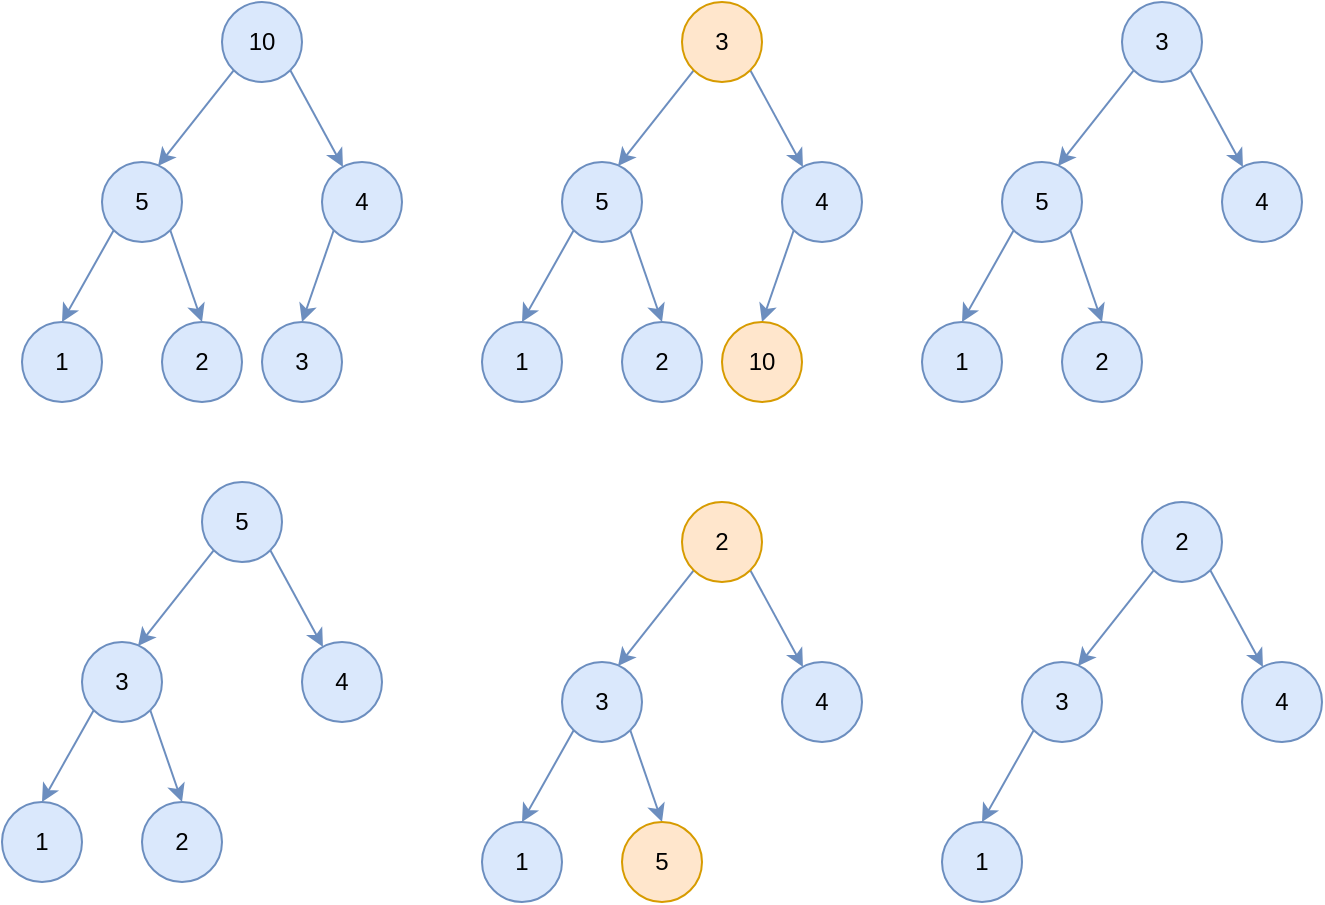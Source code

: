 <mxfile version="14.9.8" type="github">
  <diagram id="nKVX8SFMybgMvqBtlOaz" name="Page-1">
    <mxGraphModel dx="946" dy="536" grid="1" gridSize="10" guides="1" tooltips="1" connect="1" arrows="1" fold="1" page="1" pageScale="1" pageWidth="827" pageHeight="1169" math="0" shadow="0">
      <root>
        <mxCell id="0" />
        <mxCell id="1" parent="0" />
        <mxCell id="u0iD2JGVzDhUj8aNyE8c-1" style="rounded=0;orthogonalLoop=1;jettySize=auto;html=1;exitX=0;exitY=1;exitDx=0;exitDy=0;entryX=0.7;entryY=0.05;entryDx=0;entryDy=0;entryPerimeter=0;fillColor=#dae8fc;strokeColor=#6c8ebf;" edge="1" parent="1" source="u0iD2JGVzDhUj8aNyE8c-3" target="u0iD2JGVzDhUj8aNyE8c-6">
          <mxGeometry relative="1" as="geometry" />
        </mxCell>
        <mxCell id="u0iD2JGVzDhUj8aNyE8c-2" style="edgeStyle=none;rounded=0;orthogonalLoop=1;jettySize=auto;html=1;exitX=1;exitY=1;exitDx=0;exitDy=0;fillColor=#dae8fc;strokeColor=#6c8ebf;" edge="1" parent="1" source="u0iD2JGVzDhUj8aNyE8c-3" target="u0iD2JGVzDhUj8aNyE8c-8">
          <mxGeometry relative="1" as="geometry" />
        </mxCell>
        <mxCell id="u0iD2JGVzDhUj8aNyE8c-3" value="10" style="ellipse;whiteSpace=wrap;html=1;aspect=fixed;fillColor=#dae8fc;strokeColor=#6c8ebf;" vertex="1" parent="1">
          <mxGeometry x="300" y="120" width="40" height="40" as="geometry" />
        </mxCell>
        <mxCell id="u0iD2JGVzDhUj8aNyE8c-4" style="edgeStyle=none;rounded=0;orthogonalLoop=1;jettySize=auto;html=1;exitX=0;exitY=1;exitDx=0;exitDy=0;entryX=0.5;entryY=0;entryDx=0;entryDy=0;fillColor=#dae8fc;strokeColor=#6c8ebf;" edge="1" parent="1" source="u0iD2JGVzDhUj8aNyE8c-6">
          <mxGeometry relative="1" as="geometry">
            <mxPoint x="220" y="280" as="targetPoint" />
          </mxGeometry>
        </mxCell>
        <mxCell id="u0iD2JGVzDhUj8aNyE8c-5" style="edgeStyle=none;rounded=0;orthogonalLoop=1;jettySize=auto;html=1;exitX=1;exitY=1;exitDx=0;exitDy=0;entryX=0.5;entryY=0;entryDx=0;entryDy=0;fillColor=#dae8fc;strokeColor=#6c8ebf;" edge="1" parent="1" source="u0iD2JGVzDhUj8aNyE8c-6" target="u0iD2JGVzDhUj8aNyE8c-9">
          <mxGeometry relative="1" as="geometry" />
        </mxCell>
        <mxCell id="u0iD2JGVzDhUj8aNyE8c-6" value="5" style="ellipse;whiteSpace=wrap;html=1;aspect=fixed;fillColor=#dae8fc;strokeColor=#6c8ebf;" vertex="1" parent="1">
          <mxGeometry x="240" y="200" width="40" height="40" as="geometry" />
        </mxCell>
        <mxCell id="u0iD2JGVzDhUj8aNyE8c-7" style="edgeStyle=none;rounded=0;orthogonalLoop=1;jettySize=auto;html=1;exitX=0;exitY=1;exitDx=0;exitDy=0;entryX=0.5;entryY=0;entryDx=0;entryDy=0;fillColor=#dae8fc;strokeColor=#6c8ebf;" edge="1" parent="1" source="u0iD2JGVzDhUj8aNyE8c-8" target="u0iD2JGVzDhUj8aNyE8c-10">
          <mxGeometry relative="1" as="geometry" />
        </mxCell>
        <mxCell id="u0iD2JGVzDhUj8aNyE8c-8" value="4" style="ellipse;whiteSpace=wrap;html=1;aspect=fixed;fillColor=#dae8fc;strokeColor=#6c8ebf;" vertex="1" parent="1">
          <mxGeometry x="350" y="200" width="40" height="40" as="geometry" />
        </mxCell>
        <mxCell id="u0iD2JGVzDhUj8aNyE8c-9" value="2" style="ellipse;whiteSpace=wrap;html=1;aspect=fixed;fillColor=#dae8fc;strokeColor=#6c8ebf;" vertex="1" parent="1">
          <mxGeometry x="270" y="280" width="40" height="40" as="geometry" />
        </mxCell>
        <mxCell id="u0iD2JGVzDhUj8aNyE8c-10" value="3" style="ellipse;whiteSpace=wrap;html=1;aspect=fixed;fillColor=#dae8fc;strokeColor=#6c8ebf;" vertex="1" parent="1">
          <mxGeometry x="320" y="280" width="40" height="40" as="geometry" />
        </mxCell>
        <mxCell id="u0iD2JGVzDhUj8aNyE8c-11" value="1" style="ellipse;whiteSpace=wrap;html=1;aspect=fixed;fillColor=#dae8fc;strokeColor=#6c8ebf;" vertex="1" parent="1">
          <mxGeometry x="200" y="280" width="40" height="40" as="geometry" />
        </mxCell>
        <mxCell id="u0iD2JGVzDhUj8aNyE8c-12" style="rounded=0;orthogonalLoop=1;jettySize=auto;html=1;exitX=0;exitY=1;exitDx=0;exitDy=0;entryX=0.7;entryY=0.05;entryDx=0;entryDy=0;entryPerimeter=0;fillColor=#dae8fc;strokeColor=#6c8ebf;" edge="1" parent="1" source="u0iD2JGVzDhUj8aNyE8c-14" target="u0iD2JGVzDhUj8aNyE8c-17">
          <mxGeometry relative="1" as="geometry" />
        </mxCell>
        <mxCell id="u0iD2JGVzDhUj8aNyE8c-13" style="edgeStyle=none;rounded=0;orthogonalLoop=1;jettySize=auto;html=1;exitX=1;exitY=1;exitDx=0;exitDy=0;fillColor=#dae8fc;strokeColor=#6c8ebf;" edge="1" parent="1" source="u0iD2JGVzDhUj8aNyE8c-14" target="u0iD2JGVzDhUj8aNyE8c-19">
          <mxGeometry relative="1" as="geometry" />
        </mxCell>
        <mxCell id="u0iD2JGVzDhUj8aNyE8c-14" value="3" style="ellipse;whiteSpace=wrap;html=1;aspect=fixed;fillColor=#ffe6cc;strokeColor=#d79b00;" vertex="1" parent="1">
          <mxGeometry x="530" y="120" width="40" height="40" as="geometry" />
        </mxCell>
        <mxCell id="u0iD2JGVzDhUj8aNyE8c-15" style="edgeStyle=none;rounded=0;orthogonalLoop=1;jettySize=auto;html=1;exitX=0;exitY=1;exitDx=0;exitDy=0;entryX=0.5;entryY=0;entryDx=0;entryDy=0;fillColor=#dae8fc;strokeColor=#6c8ebf;" edge="1" parent="1" source="u0iD2JGVzDhUj8aNyE8c-17">
          <mxGeometry relative="1" as="geometry">
            <mxPoint x="450" y="280" as="targetPoint" />
          </mxGeometry>
        </mxCell>
        <mxCell id="u0iD2JGVzDhUj8aNyE8c-16" style="edgeStyle=none;rounded=0;orthogonalLoop=1;jettySize=auto;html=1;exitX=1;exitY=1;exitDx=0;exitDy=0;entryX=0.5;entryY=0;entryDx=0;entryDy=0;fillColor=#dae8fc;strokeColor=#6c8ebf;" edge="1" parent="1" source="u0iD2JGVzDhUj8aNyE8c-17" target="u0iD2JGVzDhUj8aNyE8c-20">
          <mxGeometry relative="1" as="geometry" />
        </mxCell>
        <mxCell id="u0iD2JGVzDhUj8aNyE8c-17" value="5" style="ellipse;whiteSpace=wrap;html=1;aspect=fixed;fillColor=#dae8fc;strokeColor=#6c8ebf;" vertex="1" parent="1">
          <mxGeometry x="470" y="200" width="40" height="40" as="geometry" />
        </mxCell>
        <mxCell id="u0iD2JGVzDhUj8aNyE8c-18" style="edgeStyle=none;rounded=0;orthogonalLoop=1;jettySize=auto;html=1;exitX=0;exitY=1;exitDx=0;exitDy=0;entryX=0.5;entryY=0;entryDx=0;entryDy=0;fillColor=#dae8fc;strokeColor=#6c8ebf;" edge="1" parent="1" source="u0iD2JGVzDhUj8aNyE8c-19" target="u0iD2JGVzDhUj8aNyE8c-21">
          <mxGeometry relative="1" as="geometry" />
        </mxCell>
        <mxCell id="u0iD2JGVzDhUj8aNyE8c-19" value="4" style="ellipse;whiteSpace=wrap;html=1;aspect=fixed;fillColor=#dae8fc;strokeColor=#6c8ebf;" vertex="1" parent="1">
          <mxGeometry x="580" y="200" width="40" height="40" as="geometry" />
        </mxCell>
        <mxCell id="u0iD2JGVzDhUj8aNyE8c-20" value="2" style="ellipse;whiteSpace=wrap;html=1;aspect=fixed;fillColor=#dae8fc;strokeColor=#6c8ebf;" vertex="1" parent="1">
          <mxGeometry x="500" y="280" width="40" height="40" as="geometry" />
        </mxCell>
        <mxCell id="u0iD2JGVzDhUj8aNyE8c-21" value="10" style="ellipse;whiteSpace=wrap;html=1;aspect=fixed;fillColor=#ffe6cc;strokeColor=#d79b00;" vertex="1" parent="1">
          <mxGeometry x="550" y="280" width="40" height="40" as="geometry" />
        </mxCell>
        <mxCell id="u0iD2JGVzDhUj8aNyE8c-22" value="1" style="ellipse;whiteSpace=wrap;html=1;aspect=fixed;fillColor=#dae8fc;strokeColor=#6c8ebf;" vertex="1" parent="1">
          <mxGeometry x="430" y="280" width="40" height="40" as="geometry" />
        </mxCell>
        <mxCell id="u0iD2JGVzDhUj8aNyE8c-23" style="rounded=0;orthogonalLoop=1;jettySize=auto;html=1;exitX=0;exitY=1;exitDx=0;exitDy=0;entryX=0.7;entryY=0.05;entryDx=0;entryDy=0;entryPerimeter=0;fillColor=#dae8fc;strokeColor=#6c8ebf;" edge="1" parent="1" source="u0iD2JGVzDhUj8aNyE8c-25" target="u0iD2JGVzDhUj8aNyE8c-28">
          <mxGeometry relative="1" as="geometry" />
        </mxCell>
        <mxCell id="u0iD2JGVzDhUj8aNyE8c-24" style="edgeStyle=none;rounded=0;orthogonalLoop=1;jettySize=auto;html=1;exitX=1;exitY=1;exitDx=0;exitDy=0;fillColor=#dae8fc;strokeColor=#6c8ebf;" edge="1" parent="1" source="u0iD2JGVzDhUj8aNyE8c-25" target="u0iD2JGVzDhUj8aNyE8c-30">
          <mxGeometry relative="1" as="geometry" />
        </mxCell>
        <mxCell id="u0iD2JGVzDhUj8aNyE8c-25" value="5" style="ellipse;whiteSpace=wrap;html=1;aspect=fixed;fillColor=#dae8fc;strokeColor=#6c8ebf;" vertex="1" parent="1">
          <mxGeometry x="290" y="360" width="40" height="40" as="geometry" />
        </mxCell>
        <mxCell id="u0iD2JGVzDhUj8aNyE8c-26" style="edgeStyle=none;rounded=0;orthogonalLoop=1;jettySize=auto;html=1;exitX=0;exitY=1;exitDx=0;exitDy=0;entryX=0.5;entryY=0;entryDx=0;entryDy=0;fillColor=#dae8fc;strokeColor=#6c8ebf;" edge="1" parent="1" source="u0iD2JGVzDhUj8aNyE8c-28">
          <mxGeometry relative="1" as="geometry">
            <mxPoint x="210" y="520" as="targetPoint" />
          </mxGeometry>
        </mxCell>
        <mxCell id="u0iD2JGVzDhUj8aNyE8c-27" style="edgeStyle=none;rounded=0;orthogonalLoop=1;jettySize=auto;html=1;exitX=1;exitY=1;exitDx=0;exitDy=0;entryX=0.5;entryY=0;entryDx=0;entryDy=0;fillColor=#dae8fc;strokeColor=#6c8ebf;" edge="1" parent="1" source="u0iD2JGVzDhUj8aNyE8c-28" target="u0iD2JGVzDhUj8aNyE8c-31">
          <mxGeometry relative="1" as="geometry" />
        </mxCell>
        <mxCell id="u0iD2JGVzDhUj8aNyE8c-28" value="3" style="ellipse;whiteSpace=wrap;html=1;aspect=fixed;fillColor=#dae8fc;strokeColor=#6c8ebf;" vertex="1" parent="1">
          <mxGeometry x="230" y="440" width="40" height="40" as="geometry" />
        </mxCell>
        <mxCell id="u0iD2JGVzDhUj8aNyE8c-30" value="4" style="ellipse;whiteSpace=wrap;html=1;aspect=fixed;fillColor=#dae8fc;strokeColor=#6c8ebf;" vertex="1" parent="1">
          <mxGeometry x="340" y="440" width="40" height="40" as="geometry" />
        </mxCell>
        <mxCell id="u0iD2JGVzDhUj8aNyE8c-31" value="2" style="ellipse;whiteSpace=wrap;html=1;aspect=fixed;fillColor=#dae8fc;strokeColor=#6c8ebf;" vertex="1" parent="1">
          <mxGeometry x="260" y="520" width="40" height="40" as="geometry" />
        </mxCell>
        <mxCell id="u0iD2JGVzDhUj8aNyE8c-33" value="1" style="ellipse;whiteSpace=wrap;html=1;aspect=fixed;fillColor=#dae8fc;strokeColor=#6c8ebf;" vertex="1" parent="1">
          <mxGeometry x="190" y="520" width="40" height="40" as="geometry" />
        </mxCell>
        <mxCell id="u0iD2JGVzDhUj8aNyE8c-34" style="rounded=0;orthogonalLoop=1;jettySize=auto;html=1;exitX=0;exitY=1;exitDx=0;exitDy=0;entryX=0.7;entryY=0.05;entryDx=0;entryDy=0;entryPerimeter=0;fillColor=#dae8fc;strokeColor=#6c8ebf;" edge="1" parent="1" source="u0iD2JGVzDhUj8aNyE8c-36" target="u0iD2JGVzDhUj8aNyE8c-39">
          <mxGeometry relative="1" as="geometry" />
        </mxCell>
        <mxCell id="u0iD2JGVzDhUj8aNyE8c-35" style="edgeStyle=none;rounded=0;orthogonalLoop=1;jettySize=auto;html=1;exitX=1;exitY=1;exitDx=0;exitDy=0;fillColor=#dae8fc;strokeColor=#6c8ebf;" edge="1" parent="1" source="u0iD2JGVzDhUj8aNyE8c-36" target="u0iD2JGVzDhUj8aNyE8c-40">
          <mxGeometry relative="1" as="geometry" />
        </mxCell>
        <mxCell id="u0iD2JGVzDhUj8aNyE8c-36" value="2" style="ellipse;whiteSpace=wrap;html=1;aspect=fixed;fillColor=#ffe6cc;strokeColor=#d79b00;" vertex="1" parent="1">
          <mxGeometry x="530" y="370" width="40" height="40" as="geometry" />
        </mxCell>
        <mxCell id="u0iD2JGVzDhUj8aNyE8c-37" style="edgeStyle=none;rounded=0;orthogonalLoop=1;jettySize=auto;html=1;exitX=0;exitY=1;exitDx=0;exitDy=0;entryX=0.5;entryY=0;entryDx=0;entryDy=0;fillColor=#dae8fc;strokeColor=#6c8ebf;" edge="1" parent="1" source="u0iD2JGVzDhUj8aNyE8c-39">
          <mxGeometry relative="1" as="geometry">
            <mxPoint x="450" y="530" as="targetPoint" />
          </mxGeometry>
        </mxCell>
        <mxCell id="u0iD2JGVzDhUj8aNyE8c-38" style="edgeStyle=none;rounded=0;orthogonalLoop=1;jettySize=auto;html=1;exitX=1;exitY=1;exitDx=0;exitDy=0;entryX=0.5;entryY=0;entryDx=0;entryDy=0;fillColor=#dae8fc;strokeColor=#6c8ebf;" edge="1" parent="1" source="u0iD2JGVzDhUj8aNyE8c-39" target="u0iD2JGVzDhUj8aNyE8c-41">
          <mxGeometry relative="1" as="geometry" />
        </mxCell>
        <mxCell id="u0iD2JGVzDhUj8aNyE8c-39" value="3" style="ellipse;whiteSpace=wrap;html=1;aspect=fixed;fillColor=#dae8fc;strokeColor=#6c8ebf;" vertex="1" parent="1">
          <mxGeometry x="470" y="450" width="40" height="40" as="geometry" />
        </mxCell>
        <mxCell id="u0iD2JGVzDhUj8aNyE8c-40" value="4" style="ellipse;whiteSpace=wrap;html=1;aspect=fixed;fillColor=#dae8fc;strokeColor=#6c8ebf;" vertex="1" parent="1">
          <mxGeometry x="580" y="450" width="40" height="40" as="geometry" />
        </mxCell>
        <mxCell id="u0iD2JGVzDhUj8aNyE8c-41" value="5" style="ellipse;whiteSpace=wrap;html=1;aspect=fixed;fillColor=#ffe6cc;strokeColor=#d79b00;" vertex="1" parent="1">
          <mxGeometry x="500" y="530" width="40" height="40" as="geometry" />
        </mxCell>
        <mxCell id="u0iD2JGVzDhUj8aNyE8c-42" value="1" style="ellipse;whiteSpace=wrap;html=1;aspect=fixed;fillColor=#dae8fc;strokeColor=#6c8ebf;" vertex="1" parent="1">
          <mxGeometry x="430" y="530" width="40" height="40" as="geometry" />
        </mxCell>
        <mxCell id="u0iD2JGVzDhUj8aNyE8c-43" style="rounded=0;orthogonalLoop=1;jettySize=auto;html=1;exitX=0;exitY=1;exitDx=0;exitDy=0;entryX=0.7;entryY=0.05;entryDx=0;entryDy=0;entryPerimeter=0;fillColor=#dae8fc;strokeColor=#6c8ebf;" edge="1" parent="1" source="u0iD2JGVzDhUj8aNyE8c-45" target="u0iD2JGVzDhUj8aNyE8c-48">
          <mxGeometry relative="1" as="geometry" />
        </mxCell>
        <mxCell id="u0iD2JGVzDhUj8aNyE8c-44" style="edgeStyle=none;rounded=0;orthogonalLoop=1;jettySize=auto;html=1;exitX=1;exitY=1;exitDx=0;exitDy=0;fillColor=#dae8fc;strokeColor=#6c8ebf;" edge="1" parent="1" source="u0iD2JGVzDhUj8aNyE8c-45" target="u0iD2JGVzDhUj8aNyE8c-50">
          <mxGeometry relative="1" as="geometry" />
        </mxCell>
        <mxCell id="u0iD2JGVzDhUj8aNyE8c-45" value="3" style="ellipse;whiteSpace=wrap;html=1;aspect=fixed;fillColor=#dae8fc;strokeColor=#6c8ebf;" vertex="1" parent="1">
          <mxGeometry x="750" y="120" width="40" height="40" as="geometry" />
        </mxCell>
        <mxCell id="u0iD2JGVzDhUj8aNyE8c-46" style="edgeStyle=none;rounded=0;orthogonalLoop=1;jettySize=auto;html=1;exitX=0;exitY=1;exitDx=0;exitDy=0;entryX=0.5;entryY=0;entryDx=0;entryDy=0;fillColor=#dae8fc;strokeColor=#6c8ebf;" edge="1" parent="1" source="u0iD2JGVzDhUj8aNyE8c-48">
          <mxGeometry relative="1" as="geometry">
            <mxPoint x="670" y="280" as="targetPoint" />
          </mxGeometry>
        </mxCell>
        <mxCell id="u0iD2JGVzDhUj8aNyE8c-47" style="edgeStyle=none;rounded=0;orthogonalLoop=1;jettySize=auto;html=1;exitX=1;exitY=1;exitDx=0;exitDy=0;entryX=0.5;entryY=0;entryDx=0;entryDy=0;fillColor=#dae8fc;strokeColor=#6c8ebf;" edge="1" parent="1" source="u0iD2JGVzDhUj8aNyE8c-48" target="u0iD2JGVzDhUj8aNyE8c-51">
          <mxGeometry relative="1" as="geometry" />
        </mxCell>
        <mxCell id="u0iD2JGVzDhUj8aNyE8c-48" value="5" style="ellipse;whiteSpace=wrap;html=1;aspect=fixed;fillColor=#dae8fc;strokeColor=#6c8ebf;" vertex="1" parent="1">
          <mxGeometry x="690" y="200" width="40" height="40" as="geometry" />
        </mxCell>
        <mxCell id="u0iD2JGVzDhUj8aNyE8c-50" value="4" style="ellipse;whiteSpace=wrap;html=1;aspect=fixed;fillColor=#dae8fc;strokeColor=#6c8ebf;" vertex="1" parent="1">
          <mxGeometry x="800" y="200" width="40" height="40" as="geometry" />
        </mxCell>
        <mxCell id="u0iD2JGVzDhUj8aNyE8c-51" value="2" style="ellipse;whiteSpace=wrap;html=1;aspect=fixed;fillColor=#dae8fc;strokeColor=#6c8ebf;" vertex="1" parent="1">
          <mxGeometry x="720" y="280" width="40" height="40" as="geometry" />
        </mxCell>
        <mxCell id="u0iD2JGVzDhUj8aNyE8c-53" value="1" style="ellipse;whiteSpace=wrap;html=1;aspect=fixed;fillColor=#dae8fc;strokeColor=#6c8ebf;" vertex="1" parent="1">
          <mxGeometry x="650" y="280" width="40" height="40" as="geometry" />
        </mxCell>
        <mxCell id="u0iD2JGVzDhUj8aNyE8c-54" style="rounded=0;orthogonalLoop=1;jettySize=auto;html=1;exitX=0;exitY=1;exitDx=0;exitDy=0;entryX=0.7;entryY=0.05;entryDx=0;entryDy=0;entryPerimeter=0;fillColor=#dae8fc;strokeColor=#6c8ebf;" edge="1" parent="1" source="u0iD2JGVzDhUj8aNyE8c-56" target="u0iD2JGVzDhUj8aNyE8c-59">
          <mxGeometry relative="1" as="geometry" />
        </mxCell>
        <mxCell id="u0iD2JGVzDhUj8aNyE8c-55" style="edgeStyle=none;rounded=0;orthogonalLoop=1;jettySize=auto;html=1;exitX=1;exitY=1;exitDx=0;exitDy=0;fillColor=#dae8fc;strokeColor=#6c8ebf;" edge="1" parent="1" source="u0iD2JGVzDhUj8aNyE8c-56" target="u0iD2JGVzDhUj8aNyE8c-60">
          <mxGeometry relative="1" as="geometry" />
        </mxCell>
        <mxCell id="u0iD2JGVzDhUj8aNyE8c-56" value="2" style="ellipse;whiteSpace=wrap;html=1;aspect=fixed;fillColor=#dae8fc;strokeColor=#6c8ebf;" vertex="1" parent="1">
          <mxGeometry x="760" y="370" width="40" height="40" as="geometry" />
        </mxCell>
        <mxCell id="u0iD2JGVzDhUj8aNyE8c-57" style="edgeStyle=none;rounded=0;orthogonalLoop=1;jettySize=auto;html=1;exitX=0;exitY=1;exitDx=0;exitDy=0;entryX=0.5;entryY=0;entryDx=0;entryDy=0;fillColor=#dae8fc;strokeColor=#6c8ebf;" edge="1" parent="1" source="u0iD2JGVzDhUj8aNyE8c-59">
          <mxGeometry relative="1" as="geometry">
            <mxPoint x="680" y="530" as="targetPoint" />
          </mxGeometry>
        </mxCell>
        <mxCell id="u0iD2JGVzDhUj8aNyE8c-59" value="3" style="ellipse;whiteSpace=wrap;html=1;aspect=fixed;fillColor=#dae8fc;strokeColor=#6c8ebf;" vertex="1" parent="1">
          <mxGeometry x="700" y="450" width="40" height="40" as="geometry" />
        </mxCell>
        <mxCell id="u0iD2JGVzDhUj8aNyE8c-60" value="4" style="ellipse;whiteSpace=wrap;html=1;aspect=fixed;fillColor=#dae8fc;strokeColor=#6c8ebf;" vertex="1" parent="1">
          <mxGeometry x="810" y="450" width="40" height="40" as="geometry" />
        </mxCell>
        <mxCell id="u0iD2JGVzDhUj8aNyE8c-62" value="1" style="ellipse;whiteSpace=wrap;html=1;aspect=fixed;fillColor=#dae8fc;strokeColor=#6c8ebf;" vertex="1" parent="1">
          <mxGeometry x="660" y="530" width="40" height="40" as="geometry" />
        </mxCell>
      </root>
    </mxGraphModel>
  </diagram>
</mxfile>
